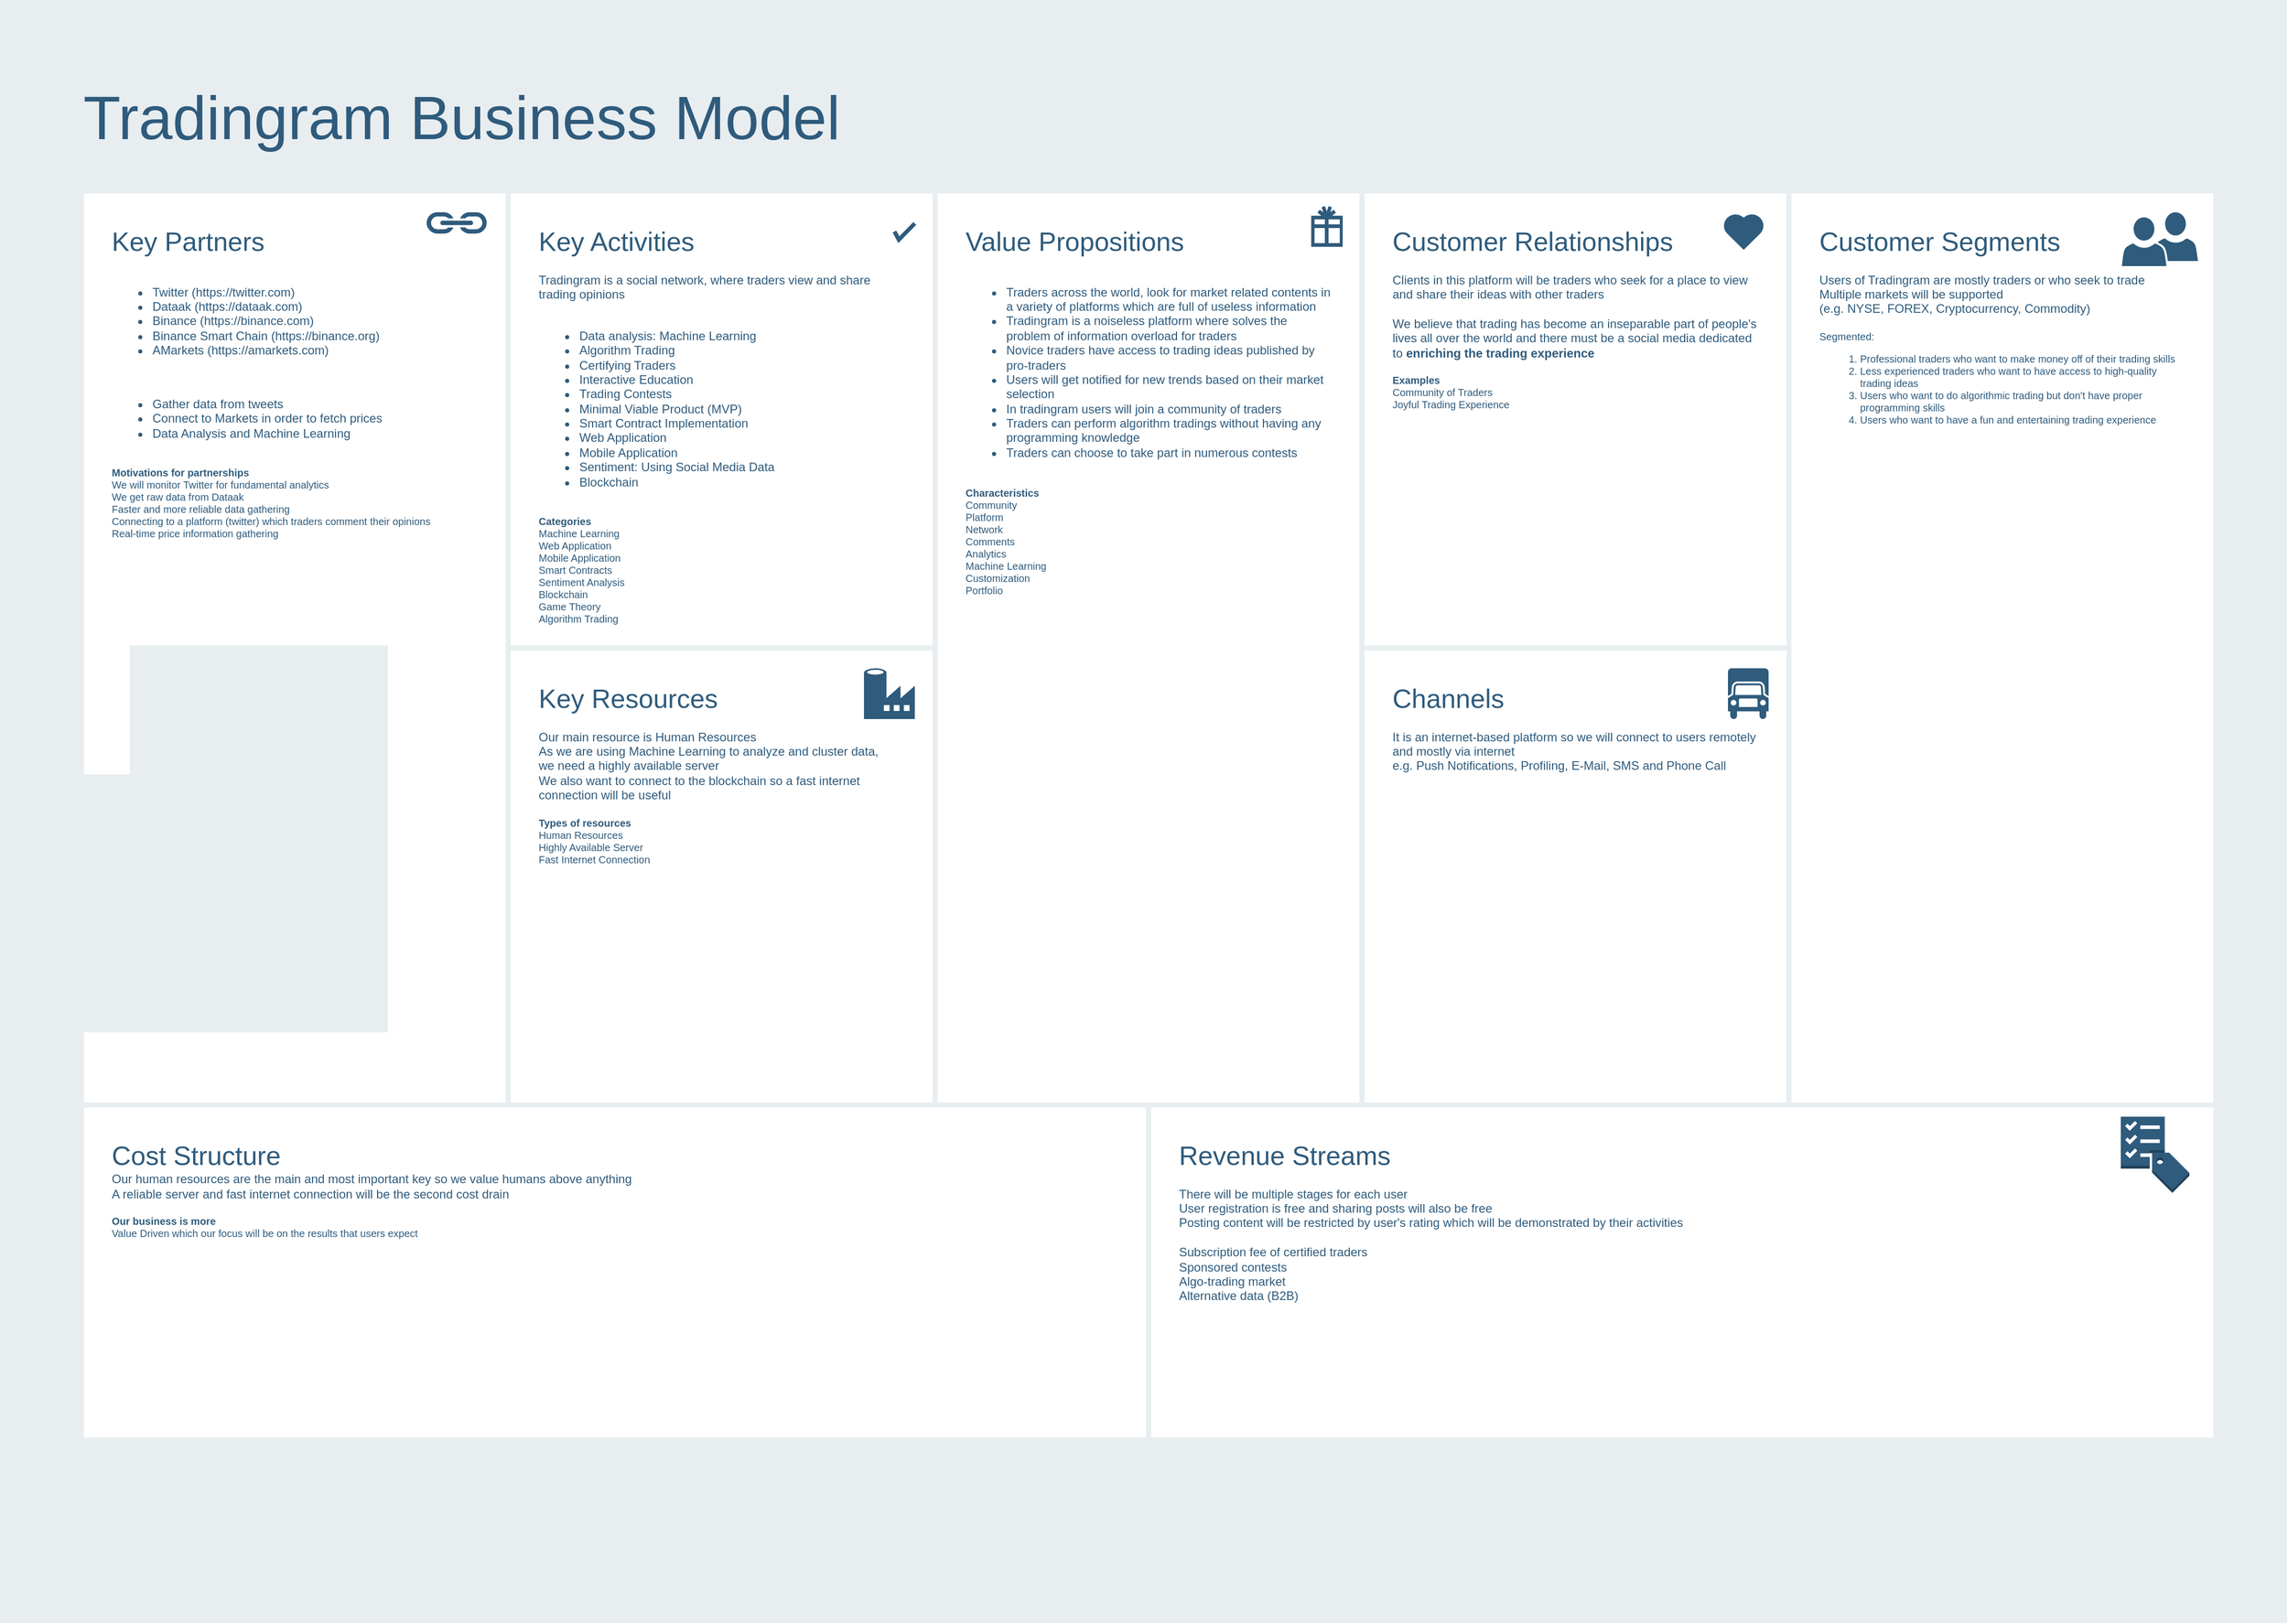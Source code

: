 <mxfile version="14.9.3" type="device"><diagram id="07fea595-8f29-1299-0266-81d95cde20df" name="Page-1"><mxGraphModel dx="4703" dy="1613" grid="1" gridSize="10" guides="1" tooltips="1" connect="1" arrows="1" fold="1" page="1" pageScale="1" pageWidth="1169" pageHeight="827" background="none" math="0" shadow="0"><root><mxCell id="0"/><mxCell id="1" parent="0"/><mxCell id="698" value="" style="rounded=0;whiteSpace=wrap;html=1;shadow=0;labelBackgroundColor=none;strokeColor=none;strokeWidth=3;fillColor=#e8edf0;fontSize=60;fontColor=#2F5B7C;align=left;" parent="1" vertex="1"><mxGeometry x="-2290" y="32" width="2250" height="1598" as="geometry"/></mxCell><mxCell id="699" value="&lt;div style=&quot;font-size: 26px&quot;&gt;&lt;font style=&quot;font-size: 26px&quot;&gt;Customer Relationships&lt;/font&gt;&lt;/div&gt;&lt;div&gt;&lt;br&gt;&lt;/div&gt;&lt;div&gt;Clients in this platform will be traders who seek for a place to view and share their ideas with other traders&lt;/div&gt;&lt;div&gt;&lt;br&gt;&lt;/div&gt;&lt;div&gt;We believe that trading has become an inseparable part of people's lives all over the world and there must be a social media dedicated to &lt;b&gt;enriching the trading experience&lt;/b&gt;&lt;/div&gt;&lt;div&gt;&lt;br&gt;&lt;/div&gt;&lt;div style=&quot;font-size: 10px&quot;&gt;&lt;font style=&quot;font-size: 10px&quot;&gt;&lt;b&gt;Examples&lt;/b&gt;&lt;/font&gt;&lt;/div&gt;&lt;div style=&quot;font-size: 10px&quot;&gt;Community of Traders&lt;/div&gt;&lt;div style=&quot;font-size: 10px&quot;&gt;Joyful Trading Experience&lt;/div&gt;" style="rounded=0;whiteSpace=wrap;html=1;shadow=0;labelBackgroundColor=none;strokeColor=#e8edf0;strokeWidth=5;fillColor=#ffffff;fontSize=12;fontColor=#2F5B7C;align=left;verticalAlign=top;spacing=30;" parent="1" vertex="1"><mxGeometry x="-950" y="220" width="420" height="450" as="geometry"/></mxCell><mxCell id="700" value="&lt;font&gt;&lt;font style=&quot;font-size: 26px&quot;&gt;Key Partners&lt;/font&gt;&lt;br&gt;&lt;/font&gt;&lt;font style=&quot;font-size: 12px&quot;&gt;&lt;br style=&quot;font-size: 12px&quot;&gt;&lt;ul&gt;&lt;li&gt;Twitter (https://twitter.com)&lt;br&gt;&lt;/li&gt;&lt;li&gt;Dataak (https://dataak.com)&lt;br&gt;&lt;/li&gt;&lt;li&gt;Binance (https://binance.com)&lt;br&gt;&lt;/li&gt;&lt;li&gt;Binance Smart Chain (https://binance.org)&lt;br&gt;&lt;/li&gt;&lt;li&gt;AMarkets (https://amarkets.com)&lt;br&gt;&lt;/li&gt;&lt;/ul&gt;&lt;font style=&quot;font-size: 12px&quot;&gt;&lt;br&gt;&lt;ul&gt;&lt;li&gt;Gather data from tweets&lt;br&gt;&lt;/li&gt;&lt;li&gt;Connect to Markets in order to fetch prices&lt;br&gt;&lt;/li&gt;&lt;li&gt;Data Analysis and Machine Learning&lt;br&gt;&lt;/li&gt;&lt;/ul&gt;&lt;/font&gt;&lt;br style=&quot;font-size: 12px&quot;&gt;&lt;/font&gt;&lt;div style=&quot;font-size: 10px&quot;&gt;&lt;font style=&quot;font-size: 10px&quot;&gt;&lt;b&gt;Motivations for partnerships&lt;/b&gt;&lt;/font&gt;&lt;/div&gt;&lt;div style=&quot;font-size: 10px&quot;&gt;We will monitor Twitter for fundamental analytics&lt;/div&gt;&lt;div style=&quot;font-size: 10px&quot;&gt;We get raw data from Dataak&lt;/div&gt;&lt;div style=&quot;font-size: 10px&quot;&gt;Faster and more reliable data gathering&lt;/div&gt;&lt;div style=&quot;font-size: 10px&quot;&gt;Connecting to a platform (twitter) which traders comment their opinions&lt;/div&gt;&lt;div style=&quot;font-size: 10px&quot;&gt;Real-time price information gathering&lt;/div&gt;&lt;div style=&quot;font-size: 12px&quot;&gt;&lt;br style=&quot;font-size: 12px&quot;&gt;&lt;/div&gt;" style="rounded=0;whiteSpace=wrap;html=1;shadow=0;labelBackgroundColor=none;strokeColor=#e8edf0;strokeWidth=5;fillColor=#ffffff;fontSize=12;fontColor=#2F5B7C;align=left;verticalAlign=top;spacing=30;" parent="1" vertex="1"><mxGeometry x="-2210" y="220" width="420" height="900" as="geometry"/></mxCell><mxCell id="701" value="&lt;font&gt;&lt;font style=&quot;font-size: 26px&quot;&gt;Key Activities&lt;/font&gt;&lt;br style=&quot;font-size: 12px&quot;&gt;&lt;/font&gt;&lt;font&gt;&lt;br style=&quot;font-size: 12px&quot;&gt;&lt;div&gt;Tradingram is a social network, where traders view and share trading opinions&lt;/div&gt;&lt;div&gt;&lt;br&gt;&lt;/div&gt;&lt;div&gt;&lt;ul&gt;&lt;li&gt;Data analysis: Machine Learning&lt;br&gt;&lt;/li&gt;&lt;li&gt;Algorithm Trading&lt;br&gt;&lt;/li&gt;&lt;li&gt;Certifying Traders&lt;br&gt;&lt;/li&gt;&lt;li&gt;Interactive Education&lt;br&gt;&lt;/li&gt;&lt;li&gt;Trading Contests&lt;br&gt;&lt;/li&gt;&lt;li&gt;Minimal Viable Product (MVP)&lt;br&gt;&lt;/li&gt;&lt;li&gt;Smart Contract Implementation&lt;br&gt;&lt;/li&gt;&lt;li&gt;Web Application&lt;br&gt;&lt;/li&gt;&lt;li&gt;Mobile Application&lt;br&gt;&lt;/li&gt;&lt;li&gt;Sentiment: Using Social Media Data&lt;br&gt;&lt;/li&gt;&lt;li&gt;Blockchain&lt;br&gt;&lt;/li&gt;&lt;/ul&gt;&lt;/div&gt;&lt;div&gt;&lt;br&gt;&lt;/div&gt;&lt;/font&gt;&lt;div style=&quot;font-size: 10px&quot;&gt;&lt;div&gt;&lt;b&gt;Categories&lt;/b&gt;&lt;/div&gt;&lt;div&gt;Machine Learning&lt;/div&gt;&lt;div&gt;Web Application&lt;/div&gt;&lt;div&gt;Mobile Application&lt;/div&gt;&lt;div&gt;Smart Contracts&lt;/div&gt;&lt;div&gt;Sentiment Analysis&lt;/div&gt;&lt;div&gt;Blockchain&lt;/div&gt;&lt;div&gt;Game Theory&lt;/div&gt;&lt;div&gt;Algorithm Trading&lt;/div&gt;&lt;/div&gt;" style="rounded=0;whiteSpace=wrap;html=1;shadow=0;labelBackgroundColor=none;strokeColor=#e8edf0;strokeWidth=5;fillColor=#ffffff;fontSize=12;fontColor=#2F5B7C;align=left;verticalAlign=top;spacing=30;" parent="1" vertex="1"><mxGeometry x="-1790" y="220" width="420" height="450" as="geometry"/></mxCell><mxCell id="702" value="&lt;div&gt;&lt;font style=&quot;font-size: 26px&quot;&gt;Key Resources&lt;/font&gt;&lt;/div&gt;&lt;div&gt;&lt;br&gt;&lt;/div&gt;&lt;div&gt;Our main resource is Human Resources&lt;/div&gt;&lt;div&gt;As we are using Machine Learning to analyze and cluster data,&lt;/div&gt;&lt;div&gt;we need a highly available server&lt;/div&gt;&lt;div&gt;We also want to connect to the blockchain so a fast internet connection will be useful&lt;/div&gt;&lt;div&gt;&lt;br&gt;&lt;/div&gt;&lt;div style=&quot;font-size: 10px&quot;&gt;&lt;font style=&quot;font-size: 10px&quot;&gt;&lt;b&gt;Types of resources&lt;/b&gt;&lt;/font&gt;&lt;/div&gt;&lt;div style=&quot;font-size: 10px&quot;&gt;&lt;font style=&quot;font-size: 10px&quot;&gt;Human Resources&lt;/font&gt;&lt;/div&gt;&lt;div style=&quot;font-size: 10px&quot;&gt;Highly Available Server&lt;/div&gt;&lt;div style=&quot;font-size: 10px&quot;&gt;Fast Internet Connection&lt;/div&gt;" style="rounded=0;whiteSpace=wrap;html=1;shadow=0;labelBackgroundColor=none;strokeColor=#e8edf0;strokeWidth=5;fillColor=#ffffff;fontSize=12;fontColor=#2F5B7C;align=left;verticalAlign=top;spacing=30;" parent="1" vertex="1"><mxGeometry x="-1790" y="670" width="420" height="450" as="geometry"/></mxCell><mxCell id="703" value="&lt;div style=&quot;font-size: 26px&quot;&gt;&lt;font style=&quot;font-size: 26px&quot;&gt;Value Propositions&lt;/font&gt;&lt;/div&gt;&lt;div&gt;&lt;br&gt;&lt;/div&gt;&lt;div&gt;&lt;ul&gt;&lt;li&gt;Traders across the world, look for market related contents in a variety of platforms which are full of useless information&lt;br&gt;&lt;/li&gt;&lt;li&gt;Tradingram is a noiseless platform where solves the problem of information overload for traders&lt;br&gt;&lt;/li&gt;&lt;li&gt;Novice traders have access to trading ideas published by pro-traders&lt;br&gt;&lt;/li&gt;&lt;li&gt;Users will get notified for new trends based on their market selection&lt;br&gt;&lt;/li&gt;&lt;li&gt;In tradingram users will join a community of traders&lt;br&gt;&lt;/li&gt;&lt;li&gt;Traders can perform algorithm tradings without having any programming knowledge&lt;br&gt;&lt;/li&gt;&lt;li&gt;Traders can choose to take part in numerous contests&lt;br&gt;&lt;/li&gt;&lt;/ul&gt;&lt;/div&gt;&lt;div&gt;&lt;br&gt;&lt;/div&gt;&lt;div style=&quot;font-size: 10px&quot;&gt;&lt;font style=&quot;font-size: 10px&quot;&gt;&lt;b&gt;Characteristics&lt;/b&gt;&lt;/font&gt;&lt;/div&gt;&lt;div style=&quot;font-size: 10px&quot;&gt;Community&lt;/div&gt;&lt;div style=&quot;font-size: 10px&quot;&gt;Platform&lt;/div&gt;&lt;div style=&quot;font-size: 10px&quot;&gt;Network&lt;/div&gt;&lt;div style=&quot;font-size: 10px&quot;&gt;Comments&lt;/div&gt;&lt;div style=&quot;font-size: 10px&quot;&gt;Analytics&lt;/div&gt;&lt;div style=&quot;font-size: 10px&quot;&gt;Machine Learning&lt;/div&gt;&lt;div style=&quot;font-size: 10px&quot;&gt;Customization&lt;/div&gt;&lt;div style=&quot;font-size: 10px&quot;&gt;Portfolio&lt;/div&gt;&lt;div style=&quot;font-size: 10px&quot;&gt;&lt;br&gt;&lt;/div&gt;" style="rounded=0;whiteSpace=wrap;html=1;shadow=0;labelBackgroundColor=none;strokeColor=#e8edf0;strokeWidth=5;fillColor=#ffffff;fontSize=12;fontColor=#2F5B7C;align=left;verticalAlign=top;spacing=30;" parent="1" vertex="1"><mxGeometry x="-1370" y="220" width="420" height="900" as="geometry"/></mxCell><mxCell id="704" value="&lt;div&gt;&lt;font style=&quot;font-size: 26px&quot;&gt;Customer Segments&lt;/font&gt;&lt;/div&gt;&lt;div&gt;&lt;br&gt;&lt;/div&gt;&lt;div&gt;Users of Tradingram are mostly traders or who seek to trade&lt;/div&gt;&lt;div&gt;Multiple markets will be supported&lt;/div&gt;&lt;div&gt;(e.g. NYSE, FOREX, Cryptocurrency, Commodity)&lt;/div&gt;&lt;div&gt;&lt;br&gt;&lt;/div&gt;&lt;div style=&quot;font-size: 10px&quot;&gt;Segmented:&lt;/div&gt;&lt;div style=&quot;font-size: 10px&quot;&gt;&lt;ol&gt;&lt;li&gt;Professional traders who want to make money off of their trading skills&lt;br&gt;&lt;/li&gt;&lt;li&gt;Less experienced traders who want to have access to high-quality trading ideas&lt;br&gt;&lt;/li&gt;&lt;li&gt;Users who want to do algorithmic trading but don't have proper programming skills&lt;br&gt;&lt;/li&gt;&lt;li&gt;Users who want to have a fun and entertaining trading experience&lt;/li&gt;&lt;/ol&gt;&lt;/div&gt;" style="rounded=0;whiteSpace=wrap;html=1;shadow=0;labelBackgroundColor=none;strokeColor=#e8edf0;strokeWidth=5;fillColor=#ffffff;fontSize=12;fontColor=#2F5B7C;align=left;verticalAlign=top;spacing=30;" parent="1" vertex="1"><mxGeometry x="-530" y="220" width="420" height="900" as="geometry"/></mxCell><mxCell id="705" value="&lt;div&gt;&lt;font style=&quot;font-size: 26px&quot;&gt;Channels&lt;/font&gt;&lt;/div&gt;&lt;div&gt;&lt;br&gt;&lt;/div&gt;&lt;div&gt;It is an internet-based platform so we will connect to users remotely and mostly via internet&lt;/div&gt;&lt;div&gt;e.g. Push Notifications, Profiling, E-Mail, SMS and Phone Call&lt;/div&gt;&lt;div style=&quot;font-size: 10px&quot;&gt;&lt;br&gt;&lt;/div&gt;" style="rounded=0;whiteSpace=wrap;html=1;shadow=0;labelBackgroundColor=none;strokeColor=#e8edf0;strokeWidth=5;fillColor=#ffffff;fontSize=12;fontColor=#2F5B7C;align=left;verticalAlign=top;spacing=30;" parent="1" vertex="1"><mxGeometry x="-950" y="670" width="420" height="450" as="geometry"/></mxCell><mxCell id="706" value="&lt;div style=&quot;font-size: 26px&quot;&gt;&lt;font style=&quot;font-size: 26px&quot;&gt;Cost Structure&lt;/font&gt;&lt;/div&gt;&lt;div&gt;Our human resources are the main and most important key so we value humans above anything&lt;/div&gt;&lt;div&gt;A reliable server and fast internet connection will be the second cost drain&lt;/div&gt;&lt;div&gt;&lt;br&gt;&lt;/div&gt;&lt;div style=&quot;font-size: 10px&quot;&gt;&lt;font style=&quot;font-size: 10px&quot;&gt;&lt;b&gt;Our business is more&lt;/b&gt;&lt;/font&gt;&lt;/div&gt;&lt;div style=&quot;font-size: 10px&quot;&gt;&lt;font style=&quot;font-size: 10px&quot;&gt;Value Driven which our focus will be on the results that users expect&lt;/font&gt;&lt;/div&gt;" style="rounded=0;whiteSpace=wrap;html=1;shadow=0;labelBackgroundColor=none;strokeColor=#e8edf0;strokeWidth=5;fillColor=#ffffff;fontSize=12;fontColor=#2F5B7C;align=left;verticalAlign=top;spacing=30;" parent="1" vertex="1"><mxGeometry x="-2210" y="1120" width="1050" height="330" as="geometry"/></mxCell><mxCell id="707" value="&lt;div style=&quot;font-size: 26px&quot;&gt;&lt;font style=&quot;font-size: 26px&quot;&gt;Revenue Streams&lt;/font&gt;&lt;/div&gt;&lt;div&gt;&lt;br&gt;&lt;/div&gt;&lt;div&gt;There will be multiple stages for each user&lt;/div&gt;&lt;div&gt;User registration is free and sharing posts will also be free&lt;/div&gt;&lt;div&gt;Posting content will be restricted by user's rating which will be demonstrated by their activities&lt;/div&gt;&lt;div&gt;&lt;br&gt;&lt;/div&gt;&lt;div&gt;Subscription fee of certified traders&lt;/div&gt;&lt;div&gt;Sponsored contests&lt;/div&gt;&lt;div&gt;Algo-trading market&lt;/div&gt;&lt;div&gt;Alternative data (B2B)&lt;/div&gt;" style="rounded=0;whiteSpace=wrap;html=1;shadow=0;labelBackgroundColor=none;strokeColor=#e8edf0;strokeWidth=5;fillColor=#ffffff;fontSize=12;fontColor=#2F5B7C;align=left;verticalAlign=top;spacing=30;" parent="1" vertex="1"><mxGeometry x="-1160" y="1120" width="1050" height="330" as="geometry"/></mxCell><mxCell id="708" value="Tradingram Business Model" style="text;html=1;resizable=0;points=[];autosize=1;align=left;verticalAlign=top;spacingTop=-4;fontSize=60;fontColor=#2F5B7C;" parent="1" vertex="1"><mxGeometry x="-2210" y="110" width="760" height="70" as="geometry"/></mxCell><mxCell id="709" value="" style="html=1;verticalLabelPosition=bottom;labelBackgroundColor=#ffffff;verticalAlign=top;shadow=0;dashed=0;strokeWidth=4;shape=mxgraph.ios7.misc.check;strokeColor=#2F5B7C;fillColor=#ffffff;gradientColor=none;fontSize=12;fontColor=#2F5B7C;align=left;" parent="1" vertex="1"><mxGeometry x="-1410" y="252" width="20" height="16" as="geometry"/></mxCell><mxCell id="710" value="" style="shape=mxgraph.signs.travel.present;html=1;fillColor=#2F5B7C;strokeColor=none;verticalLabelPosition=bottom;verticalAlign=top;align=center;shadow=0;labelBackgroundColor=none;fontSize=12;fontColor=#2F5B7C;" parent="1" vertex="1"><mxGeometry x="-1000" y="235" width="31" height="40" as="geometry"/></mxCell><mxCell id="711" value="" style="html=1;verticalLabelPosition=bottom;labelBackgroundColor=#ffffff;verticalAlign=top;strokeWidth=3;strokeColor=none;fillColor=#2F5B7C;shadow=0;dashed=0;shape=mxgraph.ios7.icons.heart;fontSize=12;fontColor=#2F5B7C;align=left;" parent="1" vertex="1"><mxGeometry x="-595.0" y="242" width="41" height="36" as="geometry"/></mxCell><mxCell id="715" value="" style="shadow=0;dashed=0;html=1;strokeColor=none;labelPosition=center;verticalLabelPosition=bottom;verticalAlign=top;shape=mxgraph.mscae.cloud.data_factory;fillColor=#2F5B7C;labelBackgroundColor=none;fontSize=10;fontColor=#2F5B7C;align=left;" parent="1" vertex="1"><mxGeometry x="-1440" y="690" width="50" height="50" as="geometry"/></mxCell><mxCell id="716" value="" style="shape=mxgraph.signs.transportation.truck_6;html=1;fillColor=#2F5B7C;strokeColor=none;verticalLabelPosition=bottom;verticalAlign=top;align=center;shadow=0;labelBackgroundColor=none;fontSize=10;fontColor=#2F5B7C;aspect=fixed;" parent="1" vertex="1"><mxGeometry x="-590" y="690" width="40" height="50" as="geometry"/></mxCell><mxCell id="717" value="" style="shape=image;html=1;verticalAlign=top;verticalLabelPosition=bottom;labelBackgroundColor=#ffffff;imageAspect=0;aspect=fixed;image=https://cdn4.iconfinder.com/data/icons/evil-icons-user-interface/64/price-128.png;shadow=0;strokeColor=#e8edf0;strokeWidth=3;fillColor=#2F5B7C;gradientColor=none;fontSize=10;fontColor=#2F5B7C;align=left;" parent="1" vertex="1"><mxGeometry x="-1226" y="1140" width="58" height="58" as="geometry"/></mxCell><mxCell id="718" value="" style="dashed=0;html=1;shape=mxgraph.aws3.checklist_cost;fillColor=#2F5B7C;gradientColor=none;shadow=0;labelBackgroundColor=none;strokeColor=none;strokeWidth=3;fontSize=10;fontColor=#2F5B7C;align=left;" parent="1" vertex="1"><mxGeometry x="-203.5" y="1131.5" width="67.5" height="75" as="geometry"/></mxCell><mxCell id="719" value="" style="shadow=0;dashed=0;html=1;strokeColor=none;fillColor=#2F5B7C;labelPosition=center;verticalLabelPosition=bottom;verticalAlign=top;outlineConnect=0;shape=mxgraph.office.concepts.link;labelBackgroundColor=none;fontSize=10;fontColor=#000000;align=left;" parent="1" vertex="1"><mxGeometry x="-1871" y="241" width="61" height="21" as="geometry"/></mxCell><mxCell id="720" value="" style="group" parent="1" vertex="1" connectable="0"><mxGeometry x="-203.5" y="245" width="69" height="50" as="geometry"/></mxCell><mxCell id="721" value="" style="shadow=0;dashed=0;html=1;strokeColor=#FFFFFF;labelPosition=center;verticalLabelPosition=bottom;verticalAlign=top;outlineConnect=0;shape=mxgraph.office.users.user;fillColor=#2F5B7C;labelBackgroundColor=none;fontSize=10;fontColor=#000000;align=left;strokeWidth=2;" parent="720" vertex="1"><mxGeometry x="31" y="-5" width="46" height="50" as="geometry"/></mxCell><mxCell id="722" value="" style="shadow=0;dashed=0;html=1;strokeColor=#FFFFFF;labelPosition=center;verticalLabelPosition=bottom;verticalAlign=top;outlineConnect=0;shape=mxgraph.office.users.user;fillColor=#2F5B7C;labelBackgroundColor=none;fontSize=10;fontColor=#000000;align=left;strokeWidth=2;" parent="720" vertex="1"><mxGeometry width="46" height="50" as="geometry"/></mxCell></root></mxGraphModel></diagram></mxfile>